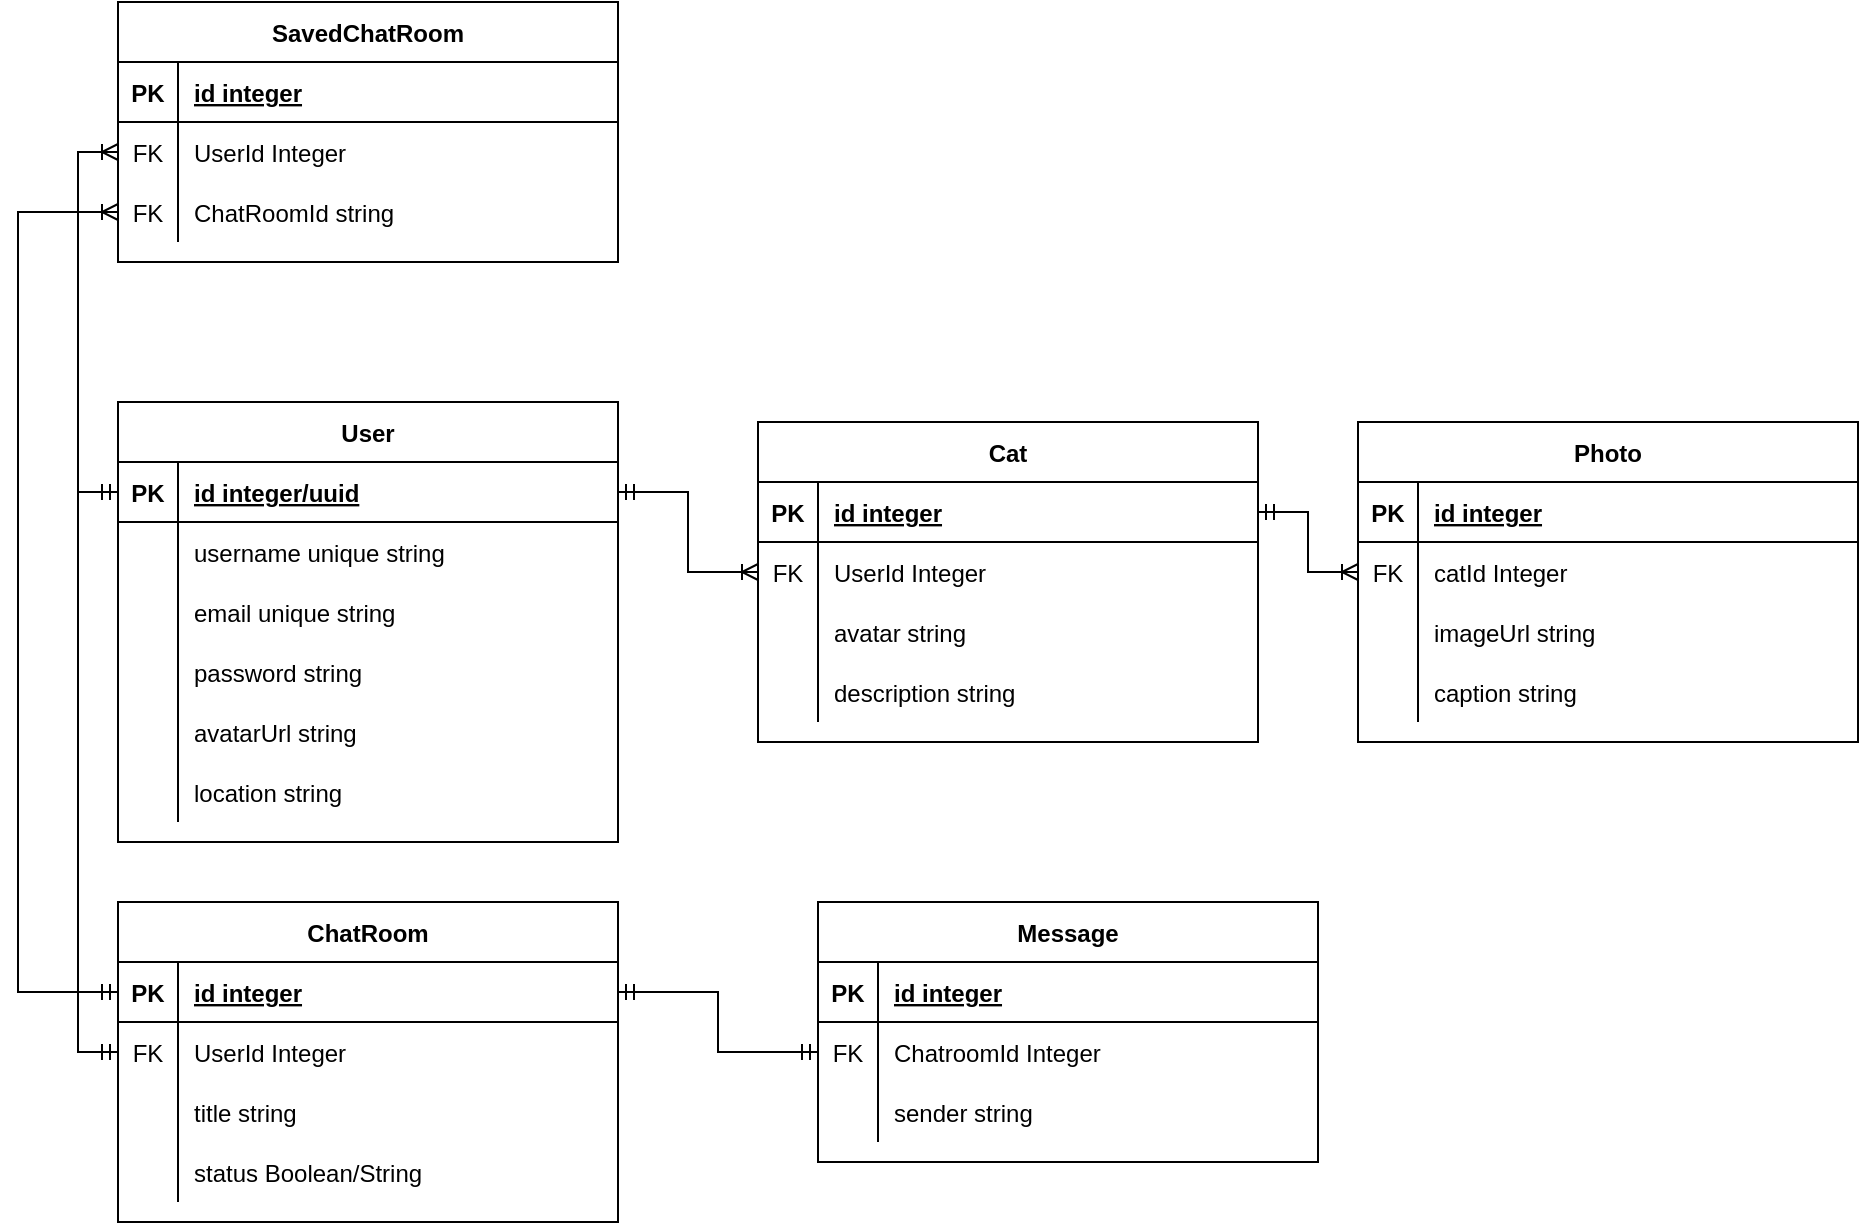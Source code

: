 <mxfile version="14.5.10" type="device"><diagram id="R2lEEEUBdFMjLlhIrx00" name="Page-1"><mxGraphModel dx="901" dy="592" grid="1" gridSize="10" guides="1" tooltips="1" connect="1" arrows="1" fold="1" page="1" pageScale="1" pageWidth="1100" pageHeight="850" math="0" shadow="0" extFonts="Permanent Marker^https://fonts.googleapis.com/css?family=Permanent+Marker"><root><mxCell id="0"/><mxCell id="1" parent="0"/><mxCell id="C-vyLk0tnHw3VtMMgP7b-2" value="Photo" style="shape=table;startSize=30;container=1;collapsible=1;childLayout=tableLayout;fixedRows=1;rowLines=0;fontStyle=1;align=center;resizeLast=1;" parent="1" vertex="1"><mxGeometry x="750" y="310" width="250" height="160" as="geometry"/></mxCell><mxCell id="C-vyLk0tnHw3VtMMgP7b-3" value="" style="shape=partialRectangle;collapsible=0;dropTarget=0;pointerEvents=0;fillColor=none;points=[[0,0.5],[1,0.5]];portConstraint=eastwest;top=0;left=0;right=0;bottom=1;" parent="C-vyLk0tnHw3VtMMgP7b-2" vertex="1"><mxGeometry y="30" width="250" height="30" as="geometry"/></mxCell><mxCell id="C-vyLk0tnHw3VtMMgP7b-4" value="PK" style="shape=partialRectangle;overflow=hidden;connectable=0;fillColor=none;top=0;left=0;bottom=0;right=0;fontStyle=1;" parent="C-vyLk0tnHw3VtMMgP7b-3" vertex="1"><mxGeometry width="30" height="30" as="geometry"/></mxCell><mxCell id="C-vyLk0tnHw3VtMMgP7b-5" value="id integer" style="shape=partialRectangle;overflow=hidden;connectable=0;fillColor=none;top=0;left=0;bottom=0;right=0;align=left;spacingLeft=6;fontStyle=5;" parent="C-vyLk0tnHw3VtMMgP7b-3" vertex="1"><mxGeometry x="30" width="220" height="30" as="geometry"/></mxCell><mxCell id="C-vyLk0tnHw3VtMMgP7b-6" value="" style="shape=partialRectangle;collapsible=0;dropTarget=0;pointerEvents=0;fillColor=none;points=[[0,0.5],[1,0.5]];portConstraint=eastwest;top=0;left=0;right=0;bottom=0;" parent="C-vyLk0tnHw3VtMMgP7b-2" vertex="1"><mxGeometry y="60" width="250" height="30" as="geometry"/></mxCell><mxCell id="C-vyLk0tnHw3VtMMgP7b-7" value="FK" style="shape=partialRectangle;overflow=hidden;connectable=0;fillColor=none;top=0;left=0;bottom=0;right=0;" parent="C-vyLk0tnHw3VtMMgP7b-6" vertex="1"><mxGeometry width="30" height="30" as="geometry"/></mxCell><mxCell id="C-vyLk0tnHw3VtMMgP7b-8" value="catId Integer" style="shape=partialRectangle;overflow=hidden;connectable=0;fillColor=none;top=0;left=0;bottom=0;right=0;align=left;spacingLeft=6;" parent="C-vyLk0tnHw3VtMMgP7b-6" vertex="1"><mxGeometry x="30" width="220" height="30" as="geometry"/></mxCell><mxCell id="C-vyLk0tnHw3VtMMgP7b-9" value="" style="shape=partialRectangle;collapsible=0;dropTarget=0;pointerEvents=0;fillColor=none;points=[[0,0.5],[1,0.5]];portConstraint=eastwest;top=0;left=0;right=0;bottom=0;" parent="C-vyLk0tnHw3VtMMgP7b-2" vertex="1"><mxGeometry y="90" width="250" height="30" as="geometry"/></mxCell><mxCell id="C-vyLk0tnHw3VtMMgP7b-10" value="" style="shape=partialRectangle;overflow=hidden;connectable=0;fillColor=none;top=0;left=0;bottom=0;right=0;" parent="C-vyLk0tnHw3VtMMgP7b-9" vertex="1"><mxGeometry width="30" height="30" as="geometry"/></mxCell><mxCell id="C-vyLk0tnHw3VtMMgP7b-11" value="imageUrl string" style="shape=partialRectangle;overflow=hidden;connectable=0;fillColor=none;top=0;left=0;bottom=0;right=0;align=left;spacingLeft=6;" parent="C-vyLk0tnHw3VtMMgP7b-9" vertex="1"><mxGeometry x="30" width="220" height="30" as="geometry"/></mxCell><mxCell id="FQaDd-cNKHv56HH7mWGg-10" value="" style="shape=partialRectangle;collapsible=0;dropTarget=0;pointerEvents=0;fillColor=none;points=[[0,0.5],[1,0.5]];portConstraint=eastwest;top=0;left=0;right=0;bottom=0;" vertex="1" parent="C-vyLk0tnHw3VtMMgP7b-2"><mxGeometry y="120" width="250" height="30" as="geometry"/></mxCell><mxCell id="FQaDd-cNKHv56HH7mWGg-11" value="" style="shape=partialRectangle;overflow=hidden;connectable=0;fillColor=none;top=0;left=0;bottom=0;right=0;" vertex="1" parent="FQaDd-cNKHv56HH7mWGg-10"><mxGeometry width="30" height="30" as="geometry"/></mxCell><mxCell id="FQaDd-cNKHv56HH7mWGg-12" value="caption string" style="shape=partialRectangle;overflow=hidden;connectable=0;fillColor=none;top=0;left=0;bottom=0;right=0;align=left;spacingLeft=6;" vertex="1" parent="FQaDd-cNKHv56HH7mWGg-10"><mxGeometry x="30" width="220" height="30" as="geometry"/></mxCell><mxCell id="C-vyLk0tnHw3VtMMgP7b-23" value="User" style="shape=table;startSize=30;container=1;collapsible=1;childLayout=tableLayout;fixedRows=1;rowLines=0;fontStyle=1;align=center;resizeLast=1;" parent="1" vertex="1"><mxGeometry x="130" y="300" width="250" height="220" as="geometry"/></mxCell><mxCell id="C-vyLk0tnHw3VtMMgP7b-24" value="" style="shape=partialRectangle;collapsible=0;dropTarget=0;pointerEvents=0;fillColor=none;points=[[0,0.5],[1,0.5]];portConstraint=eastwest;top=0;left=0;right=0;bottom=1;" parent="C-vyLk0tnHw3VtMMgP7b-23" vertex="1"><mxGeometry y="30" width="250" height="30" as="geometry"/></mxCell><mxCell id="C-vyLk0tnHw3VtMMgP7b-25" value="PK" style="shape=partialRectangle;overflow=hidden;connectable=0;fillColor=none;top=0;left=0;bottom=0;right=0;fontStyle=1;" parent="C-vyLk0tnHw3VtMMgP7b-24" vertex="1"><mxGeometry width="30" height="30" as="geometry"/></mxCell><mxCell id="C-vyLk0tnHw3VtMMgP7b-26" value="id integer/uuid" style="shape=partialRectangle;overflow=hidden;connectable=0;fillColor=none;top=0;left=0;bottom=0;right=0;align=left;spacingLeft=6;fontStyle=5;" parent="C-vyLk0tnHw3VtMMgP7b-24" vertex="1"><mxGeometry x="30" width="220" height="30" as="geometry"/></mxCell><mxCell id="C-vyLk0tnHw3VtMMgP7b-27" value="" style="shape=partialRectangle;collapsible=0;dropTarget=0;pointerEvents=0;fillColor=none;points=[[0,0.5],[1,0.5]];portConstraint=eastwest;top=0;left=0;right=0;bottom=0;" parent="C-vyLk0tnHw3VtMMgP7b-23" vertex="1"><mxGeometry y="60" width="250" height="30" as="geometry"/></mxCell><mxCell id="C-vyLk0tnHw3VtMMgP7b-28" value="" style="shape=partialRectangle;overflow=hidden;connectable=0;fillColor=none;top=0;left=0;bottom=0;right=0;" parent="C-vyLk0tnHw3VtMMgP7b-27" vertex="1"><mxGeometry width="30" height="30" as="geometry"/></mxCell><mxCell id="C-vyLk0tnHw3VtMMgP7b-29" value="username unique string" style="shape=partialRectangle;overflow=hidden;connectable=0;fillColor=none;top=0;left=0;bottom=0;right=0;align=left;spacingLeft=6;" parent="C-vyLk0tnHw3VtMMgP7b-27" vertex="1"><mxGeometry x="30" width="220" height="30" as="geometry"/></mxCell><mxCell id="FQaDd-cNKHv56HH7mWGg-1" value="" style="shape=partialRectangle;collapsible=0;dropTarget=0;pointerEvents=0;fillColor=none;points=[[0,0.5],[1,0.5]];portConstraint=eastwest;top=0;left=0;right=0;bottom=0;" vertex="1" parent="C-vyLk0tnHw3VtMMgP7b-23"><mxGeometry y="90" width="250" height="30" as="geometry"/></mxCell><mxCell id="FQaDd-cNKHv56HH7mWGg-2" value="" style="shape=partialRectangle;overflow=hidden;connectable=0;fillColor=none;top=0;left=0;bottom=0;right=0;" vertex="1" parent="FQaDd-cNKHv56HH7mWGg-1"><mxGeometry width="30" height="30" as="geometry"/></mxCell><mxCell id="FQaDd-cNKHv56HH7mWGg-3" value="email unique string" style="shape=partialRectangle;overflow=hidden;connectable=0;fillColor=none;top=0;left=0;bottom=0;right=0;align=left;spacingLeft=6;" vertex="1" parent="FQaDd-cNKHv56HH7mWGg-1"><mxGeometry x="30" width="220" height="30" as="geometry"/></mxCell><mxCell id="FQaDd-cNKHv56HH7mWGg-4" value="" style="shape=partialRectangle;collapsible=0;dropTarget=0;pointerEvents=0;fillColor=none;points=[[0,0.5],[1,0.5]];portConstraint=eastwest;top=0;left=0;right=0;bottom=0;" vertex="1" parent="C-vyLk0tnHw3VtMMgP7b-23"><mxGeometry y="120" width="250" height="30" as="geometry"/></mxCell><mxCell id="FQaDd-cNKHv56HH7mWGg-5" value="" style="shape=partialRectangle;overflow=hidden;connectable=0;fillColor=none;top=0;left=0;bottom=0;right=0;" vertex="1" parent="FQaDd-cNKHv56HH7mWGg-4"><mxGeometry width="30" height="30" as="geometry"/></mxCell><mxCell id="FQaDd-cNKHv56HH7mWGg-6" value="password string" style="shape=partialRectangle;overflow=hidden;connectable=0;fillColor=none;top=0;left=0;bottom=0;right=0;align=left;spacingLeft=6;" vertex="1" parent="FQaDd-cNKHv56HH7mWGg-4"><mxGeometry x="30" width="220" height="30" as="geometry"/></mxCell><mxCell id="FQaDd-cNKHv56HH7mWGg-7" value="" style="shape=partialRectangle;collapsible=0;dropTarget=0;pointerEvents=0;fillColor=none;points=[[0,0.5],[1,0.5]];portConstraint=eastwest;top=0;left=0;right=0;bottom=0;" vertex="1" parent="C-vyLk0tnHw3VtMMgP7b-23"><mxGeometry y="150" width="250" height="30" as="geometry"/></mxCell><mxCell id="FQaDd-cNKHv56HH7mWGg-8" value="" style="shape=partialRectangle;overflow=hidden;connectable=0;fillColor=none;top=0;left=0;bottom=0;right=0;" vertex="1" parent="FQaDd-cNKHv56HH7mWGg-7"><mxGeometry width="30" height="30" as="geometry"/></mxCell><mxCell id="FQaDd-cNKHv56HH7mWGg-9" value="avatarUrl string" style="shape=partialRectangle;overflow=hidden;connectable=0;fillColor=none;top=0;left=0;bottom=0;right=0;align=left;spacingLeft=6;" vertex="1" parent="FQaDd-cNKHv56HH7mWGg-7"><mxGeometry x="30" width="220" height="30" as="geometry"/></mxCell><mxCell id="FQaDd-cNKHv56HH7mWGg-69" value="" style="shape=partialRectangle;collapsible=0;dropTarget=0;pointerEvents=0;fillColor=none;points=[[0,0.5],[1,0.5]];portConstraint=eastwest;top=0;left=0;right=0;bottom=0;" vertex="1" parent="C-vyLk0tnHw3VtMMgP7b-23"><mxGeometry y="180" width="250" height="30" as="geometry"/></mxCell><mxCell id="FQaDd-cNKHv56HH7mWGg-70" value="" style="shape=partialRectangle;overflow=hidden;connectable=0;fillColor=none;top=0;left=0;bottom=0;right=0;" vertex="1" parent="FQaDd-cNKHv56HH7mWGg-69"><mxGeometry width="30" height="30" as="geometry"/></mxCell><mxCell id="FQaDd-cNKHv56HH7mWGg-71" value="location string" style="shape=partialRectangle;overflow=hidden;connectable=0;fillColor=none;top=0;left=0;bottom=0;right=0;align=left;spacingLeft=6;" vertex="1" parent="FQaDd-cNKHv56HH7mWGg-69"><mxGeometry x="30" width="220" height="30" as="geometry"/></mxCell><mxCell id="FQaDd-cNKHv56HH7mWGg-13" value="ChatRoom" style="shape=table;startSize=30;container=1;collapsible=1;childLayout=tableLayout;fixedRows=1;rowLines=0;fontStyle=1;align=center;resizeLast=1;" vertex="1" parent="1"><mxGeometry x="130" y="550" width="250" height="160" as="geometry"/></mxCell><mxCell id="FQaDd-cNKHv56HH7mWGg-14" value="" style="shape=partialRectangle;collapsible=0;dropTarget=0;pointerEvents=0;fillColor=none;points=[[0,0.5],[1,0.5]];portConstraint=eastwest;top=0;left=0;right=0;bottom=1;" vertex="1" parent="FQaDd-cNKHv56HH7mWGg-13"><mxGeometry y="30" width="250" height="30" as="geometry"/></mxCell><mxCell id="FQaDd-cNKHv56HH7mWGg-15" value="PK" style="shape=partialRectangle;overflow=hidden;connectable=0;fillColor=none;top=0;left=0;bottom=0;right=0;fontStyle=1;" vertex="1" parent="FQaDd-cNKHv56HH7mWGg-14"><mxGeometry width="30" height="30" as="geometry"/></mxCell><mxCell id="FQaDd-cNKHv56HH7mWGg-16" value="id integer" style="shape=partialRectangle;overflow=hidden;connectable=0;fillColor=none;top=0;left=0;bottom=0;right=0;align=left;spacingLeft=6;fontStyle=5;" vertex="1" parent="FQaDd-cNKHv56HH7mWGg-14"><mxGeometry x="30" width="220" height="30" as="geometry"/></mxCell><mxCell id="FQaDd-cNKHv56HH7mWGg-17" value="" style="shape=partialRectangle;collapsible=0;dropTarget=0;pointerEvents=0;fillColor=none;points=[[0,0.5],[1,0.5]];portConstraint=eastwest;top=0;left=0;right=0;bottom=0;" vertex="1" parent="FQaDd-cNKHv56HH7mWGg-13"><mxGeometry y="60" width="250" height="30" as="geometry"/></mxCell><mxCell id="FQaDd-cNKHv56HH7mWGg-18" value="FK" style="shape=partialRectangle;overflow=hidden;connectable=0;fillColor=none;top=0;left=0;bottom=0;right=0;" vertex="1" parent="FQaDd-cNKHv56HH7mWGg-17"><mxGeometry width="30" height="30" as="geometry"/></mxCell><mxCell id="FQaDd-cNKHv56HH7mWGg-19" value="UserId Integer" style="shape=partialRectangle;overflow=hidden;connectable=0;fillColor=none;top=0;left=0;bottom=0;right=0;align=left;spacingLeft=6;" vertex="1" parent="FQaDd-cNKHv56HH7mWGg-17"><mxGeometry x="30" width="220" height="30" as="geometry"/></mxCell><mxCell id="FQaDd-cNKHv56HH7mWGg-20" value="" style="shape=partialRectangle;collapsible=0;dropTarget=0;pointerEvents=0;fillColor=none;points=[[0,0.5],[1,0.5]];portConstraint=eastwest;top=0;left=0;right=0;bottom=0;" vertex="1" parent="FQaDd-cNKHv56HH7mWGg-13"><mxGeometry y="90" width="250" height="30" as="geometry"/></mxCell><mxCell id="FQaDd-cNKHv56HH7mWGg-21" value="" style="shape=partialRectangle;overflow=hidden;connectable=0;fillColor=none;top=0;left=0;bottom=0;right=0;" vertex="1" parent="FQaDd-cNKHv56HH7mWGg-20"><mxGeometry width="30" height="30" as="geometry"/></mxCell><mxCell id="FQaDd-cNKHv56HH7mWGg-22" value="title string" style="shape=partialRectangle;overflow=hidden;connectable=0;fillColor=none;top=0;left=0;bottom=0;right=0;align=left;spacingLeft=6;" vertex="1" parent="FQaDd-cNKHv56HH7mWGg-20"><mxGeometry x="30" width="220" height="30" as="geometry"/></mxCell><mxCell id="FQaDd-cNKHv56HH7mWGg-23" value="" style="shape=partialRectangle;collapsible=0;dropTarget=0;pointerEvents=0;fillColor=none;points=[[0,0.5],[1,0.5]];portConstraint=eastwest;top=0;left=0;right=0;bottom=0;" vertex="1" parent="FQaDd-cNKHv56HH7mWGg-13"><mxGeometry y="120" width="250" height="30" as="geometry"/></mxCell><mxCell id="FQaDd-cNKHv56HH7mWGg-24" value="" style="shape=partialRectangle;overflow=hidden;connectable=0;fillColor=none;top=0;left=0;bottom=0;right=0;" vertex="1" parent="FQaDd-cNKHv56HH7mWGg-23"><mxGeometry width="30" height="30" as="geometry"/></mxCell><mxCell id="FQaDd-cNKHv56HH7mWGg-25" value="status Boolean/String" style="shape=partialRectangle;overflow=hidden;connectable=0;fillColor=none;top=0;left=0;bottom=0;right=0;align=left;spacingLeft=6;" vertex="1" parent="FQaDd-cNKHv56HH7mWGg-23"><mxGeometry x="30" width="220" height="30" as="geometry"/></mxCell><mxCell id="FQaDd-cNKHv56HH7mWGg-26" style="edgeStyle=orthogonalEdgeStyle;rounded=0;orthogonalLoop=1;jettySize=auto;html=1;exitX=0;exitY=0.5;exitDx=0;exitDy=0;entryX=0;entryY=0.5;entryDx=0;entryDy=0;endArrow=ERmandOne;endFill=0;startArrow=ERmandOne;startFill=0;" edge="1" parent="1" source="C-vyLk0tnHw3VtMMgP7b-24" target="FQaDd-cNKHv56HH7mWGg-17"><mxGeometry relative="1" as="geometry"/></mxCell><mxCell id="FQaDd-cNKHv56HH7mWGg-27" value="Message" style="shape=table;startSize=30;container=1;collapsible=1;childLayout=tableLayout;fixedRows=1;rowLines=0;fontStyle=1;align=center;resizeLast=1;" vertex="1" parent="1"><mxGeometry x="480" y="550" width="250" height="130" as="geometry"/></mxCell><mxCell id="FQaDd-cNKHv56HH7mWGg-28" value="" style="shape=partialRectangle;collapsible=0;dropTarget=0;pointerEvents=0;fillColor=none;points=[[0,0.5],[1,0.5]];portConstraint=eastwest;top=0;left=0;right=0;bottom=1;" vertex="1" parent="FQaDd-cNKHv56HH7mWGg-27"><mxGeometry y="30" width="250" height="30" as="geometry"/></mxCell><mxCell id="FQaDd-cNKHv56HH7mWGg-29" value="PK" style="shape=partialRectangle;overflow=hidden;connectable=0;fillColor=none;top=0;left=0;bottom=0;right=0;fontStyle=1;" vertex="1" parent="FQaDd-cNKHv56HH7mWGg-28"><mxGeometry width="30" height="30" as="geometry"/></mxCell><mxCell id="FQaDd-cNKHv56HH7mWGg-30" value="id integer" style="shape=partialRectangle;overflow=hidden;connectable=0;fillColor=none;top=0;left=0;bottom=0;right=0;align=left;spacingLeft=6;fontStyle=5;" vertex="1" parent="FQaDd-cNKHv56HH7mWGg-28"><mxGeometry x="30" width="220" height="30" as="geometry"/></mxCell><mxCell id="FQaDd-cNKHv56HH7mWGg-31" value="" style="shape=partialRectangle;collapsible=0;dropTarget=0;pointerEvents=0;fillColor=none;points=[[0,0.5],[1,0.5]];portConstraint=eastwest;top=0;left=0;right=0;bottom=0;" vertex="1" parent="FQaDd-cNKHv56HH7mWGg-27"><mxGeometry y="60" width="250" height="30" as="geometry"/></mxCell><mxCell id="FQaDd-cNKHv56HH7mWGg-32" value="FK" style="shape=partialRectangle;overflow=hidden;connectable=0;fillColor=none;top=0;left=0;bottom=0;right=0;" vertex="1" parent="FQaDd-cNKHv56HH7mWGg-31"><mxGeometry width="30" height="30" as="geometry"/></mxCell><mxCell id="FQaDd-cNKHv56HH7mWGg-33" value="ChatroomId Integer" style="shape=partialRectangle;overflow=hidden;connectable=0;fillColor=none;top=0;left=0;bottom=0;right=0;align=left;spacingLeft=6;" vertex="1" parent="FQaDd-cNKHv56HH7mWGg-31"><mxGeometry x="30" width="220" height="30" as="geometry"/></mxCell><mxCell id="FQaDd-cNKHv56HH7mWGg-34" value="" style="shape=partialRectangle;collapsible=0;dropTarget=0;pointerEvents=0;fillColor=none;points=[[0,0.5],[1,0.5]];portConstraint=eastwest;top=0;left=0;right=0;bottom=0;" vertex="1" parent="FQaDd-cNKHv56HH7mWGg-27"><mxGeometry y="90" width="250" height="30" as="geometry"/></mxCell><mxCell id="FQaDd-cNKHv56HH7mWGg-35" value="" style="shape=partialRectangle;overflow=hidden;connectable=0;fillColor=none;top=0;left=0;bottom=0;right=0;" vertex="1" parent="FQaDd-cNKHv56HH7mWGg-34"><mxGeometry width="30" height="30" as="geometry"/></mxCell><mxCell id="FQaDd-cNKHv56HH7mWGg-36" value="sender string" style="shape=partialRectangle;overflow=hidden;connectable=0;fillColor=none;top=0;left=0;bottom=0;right=0;align=left;spacingLeft=6;" vertex="1" parent="FQaDd-cNKHv56HH7mWGg-34"><mxGeometry x="30" width="220" height="30" as="geometry"/></mxCell><mxCell id="FQaDd-cNKHv56HH7mWGg-40" style="edgeStyle=orthogonalEdgeStyle;rounded=0;orthogonalLoop=1;jettySize=auto;html=1;exitX=1;exitY=0.5;exitDx=0;exitDy=0;entryX=0;entryY=0.5;entryDx=0;entryDy=0;startArrow=ERmandOne;startFill=0;endArrow=ERmandOne;endFill=0;" edge="1" parent="1" source="FQaDd-cNKHv56HH7mWGg-14" target="FQaDd-cNKHv56HH7mWGg-31"><mxGeometry relative="1" as="geometry"/></mxCell><mxCell id="FQaDd-cNKHv56HH7mWGg-54" value="Cat" style="shape=table;startSize=30;container=1;collapsible=1;childLayout=tableLayout;fixedRows=1;rowLines=0;fontStyle=1;align=center;resizeLast=1;" vertex="1" parent="1"><mxGeometry x="450" y="310" width="250" height="160" as="geometry"/></mxCell><mxCell id="FQaDd-cNKHv56HH7mWGg-55" value="" style="shape=partialRectangle;collapsible=0;dropTarget=0;pointerEvents=0;fillColor=none;points=[[0,0.5],[1,0.5]];portConstraint=eastwest;top=0;left=0;right=0;bottom=1;" vertex="1" parent="FQaDd-cNKHv56HH7mWGg-54"><mxGeometry y="30" width="250" height="30" as="geometry"/></mxCell><mxCell id="FQaDd-cNKHv56HH7mWGg-56" value="PK" style="shape=partialRectangle;overflow=hidden;connectable=0;fillColor=none;top=0;left=0;bottom=0;right=0;fontStyle=1;" vertex="1" parent="FQaDd-cNKHv56HH7mWGg-55"><mxGeometry width="30" height="30" as="geometry"/></mxCell><mxCell id="FQaDd-cNKHv56HH7mWGg-57" value="id integer" style="shape=partialRectangle;overflow=hidden;connectable=0;fillColor=none;top=0;left=0;bottom=0;right=0;align=left;spacingLeft=6;fontStyle=5;" vertex="1" parent="FQaDd-cNKHv56HH7mWGg-55"><mxGeometry x="30" width="220" height="30" as="geometry"/></mxCell><mxCell id="FQaDd-cNKHv56HH7mWGg-58" value="" style="shape=partialRectangle;collapsible=0;dropTarget=0;pointerEvents=0;fillColor=none;points=[[0,0.5],[1,0.5]];portConstraint=eastwest;top=0;left=0;right=0;bottom=0;" vertex="1" parent="FQaDd-cNKHv56HH7mWGg-54"><mxGeometry y="60" width="250" height="30" as="geometry"/></mxCell><mxCell id="FQaDd-cNKHv56HH7mWGg-59" value="FK" style="shape=partialRectangle;overflow=hidden;connectable=0;fillColor=none;top=0;left=0;bottom=0;right=0;" vertex="1" parent="FQaDd-cNKHv56HH7mWGg-58"><mxGeometry width="30" height="30" as="geometry"/></mxCell><mxCell id="FQaDd-cNKHv56HH7mWGg-60" value="UserId Integer" style="shape=partialRectangle;overflow=hidden;connectable=0;fillColor=none;top=0;left=0;bottom=0;right=0;align=left;spacingLeft=6;" vertex="1" parent="FQaDd-cNKHv56HH7mWGg-58"><mxGeometry x="30" width="220" height="30" as="geometry"/></mxCell><mxCell id="FQaDd-cNKHv56HH7mWGg-61" value="" style="shape=partialRectangle;collapsible=0;dropTarget=0;pointerEvents=0;fillColor=none;points=[[0,0.5],[1,0.5]];portConstraint=eastwest;top=0;left=0;right=0;bottom=0;" vertex="1" parent="FQaDd-cNKHv56HH7mWGg-54"><mxGeometry y="90" width="250" height="30" as="geometry"/></mxCell><mxCell id="FQaDd-cNKHv56HH7mWGg-62" value="" style="shape=partialRectangle;overflow=hidden;connectable=0;fillColor=none;top=0;left=0;bottom=0;right=0;" vertex="1" parent="FQaDd-cNKHv56HH7mWGg-61"><mxGeometry width="30" height="30" as="geometry"/></mxCell><mxCell id="FQaDd-cNKHv56HH7mWGg-63" value="avatar string" style="shape=partialRectangle;overflow=hidden;connectable=0;fillColor=none;top=0;left=0;bottom=0;right=0;align=left;spacingLeft=6;" vertex="1" parent="FQaDd-cNKHv56HH7mWGg-61"><mxGeometry x="30" width="220" height="30" as="geometry"/></mxCell><mxCell id="FQaDd-cNKHv56HH7mWGg-64" value="" style="shape=partialRectangle;collapsible=0;dropTarget=0;pointerEvents=0;fillColor=none;points=[[0,0.5],[1,0.5]];portConstraint=eastwest;top=0;left=0;right=0;bottom=0;" vertex="1" parent="FQaDd-cNKHv56HH7mWGg-54"><mxGeometry y="120" width="250" height="30" as="geometry"/></mxCell><mxCell id="FQaDd-cNKHv56HH7mWGg-65" value="" style="shape=partialRectangle;overflow=hidden;connectable=0;fillColor=none;top=0;left=0;bottom=0;right=0;" vertex="1" parent="FQaDd-cNKHv56HH7mWGg-64"><mxGeometry width="30" height="30" as="geometry"/></mxCell><mxCell id="FQaDd-cNKHv56HH7mWGg-66" value="description string" style="shape=partialRectangle;overflow=hidden;connectable=0;fillColor=none;top=0;left=0;bottom=0;right=0;align=left;spacingLeft=6;" vertex="1" parent="FQaDd-cNKHv56HH7mWGg-64"><mxGeometry x="30" width="220" height="30" as="geometry"/></mxCell><mxCell id="FQaDd-cNKHv56HH7mWGg-67" style="edgeStyle=orthogonalEdgeStyle;rounded=0;orthogonalLoop=1;jettySize=auto;html=1;exitX=1;exitY=0.5;exitDx=0;exitDy=0;entryX=0;entryY=0.5;entryDx=0;entryDy=0;startArrow=ERmandOne;startFill=0;endArrow=ERoneToMany;endFill=0;" edge="1" parent="1" source="C-vyLk0tnHw3VtMMgP7b-24" target="FQaDd-cNKHv56HH7mWGg-58"><mxGeometry relative="1" as="geometry"/></mxCell><mxCell id="FQaDd-cNKHv56HH7mWGg-68" style="edgeStyle=orthogonalEdgeStyle;rounded=0;orthogonalLoop=1;jettySize=auto;html=1;exitX=1;exitY=0.5;exitDx=0;exitDy=0;startArrow=ERmandOne;startFill=0;endArrow=ERoneToMany;endFill=0;" edge="1" parent="1" source="FQaDd-cNKHv56HH7mWGg-55" target="C-vyLk0tnHw3VtMMgP7b-6"><mxGeometry relative="1" as="geometry"/></mxCell><mxCell id="FQaDd-cNKHv56HH7mWGg-72" value="SavedChatRoom" style="shape=table;startSize=30;container=1;collapsible=1;childLayout=tableLayout;fixedRows=1;rowLines=0;fontStyle=1;align=center;resizeLast=1;" vertex="1" parent="1"><mxGeometry x="130" y="100" width="250" height="130" as="geometry"/></mxCell><mxCell id="FQaDd-cNKHv56HH7mWGg-73" value="" style="shape=partialRectangle;collapsible=0;dropTarget=0;pointerEvents=0;fillColor=none;points=[[0,0.5],[1,0.5]];portConstraint=eastwest;top=0;left=0;right=0;bottom=1;" vertex="1" parent="FQaDd-cNKHv56HH7mWGg-72"><mxGeometry y="30" width="250" height="30" as="geometry"/></mxCell><mxCell id="FQaDd-cNKHv56HH7mWGg-74" value="PK" style="shape=partialRectangle;overflow=hidden;connectable=0;fillColor=none;top=0;left=0;bottom=0;right=0;fontStyle=1;" vertex="1" parent="FQaDd-cNKHv56HH7mWGg-73"><mxGeometry width="30" height="30" as="geometry"/></mxCell><mxCell id="FQaDd-cNKHv56HH7mWGg-75" value="id integer" style="shape=partialRectangle;overflow=hidden;connectable=0;fillColor=none;top=0;left=0;bottom=0;right=0;align=left;spacingLeft=6;fontStyle=5;" vertex="1" parent="FQaDd-cNKHv56HH7mWGg-73"><mxGeometry x="30" width="220" height="30" as="geometry"/></mxCell><mxCell id="FQaDd-cNKHv56HH7mWGg-76" value="" style="shape=partialRectangle;collapsible=0;dropTarget=0;pointerEvents=0;fillColor=none;points=[[0,0.5],[1,0.5]];portConstraint=eastwest;top=0;left=0;right=0;bottom=0;" vertex="1" parent="FQaDd-cNKHv56HH7mWGg-72"><mxGeometry y="60" width="250" height="30" as="geometry"/></mxCell><mxCell id="FQaDd-cNKHv56HH7mWGg-77" value="FK" style="shape=partialRectangle;overflow=hidden;connectable=0;fillColor=none;top=0;left=0;bottom=0;right=0;" vertex="1" parent="FQaDd-cNKHv56HH7mWGg-76"><mxGeometry width="30" height="30" as="geometry"/></mxCell><mxCell id="FQaDd-cNKHv56HH7mWGg-78" value="UserId Integer" style="shape=partialRectangle;overflow=hidden;connectable=0;fillColor=none;top=0;left=0;bottom=0;right=0;align=left;spacingLeft=6;" vertex="1" parent="FQaDd-cNKHv56HH7mWGg-76"><mxGeometry x="30" width="220" height="30" as="geometry"/></mxCell><mxCell id="FQaDd-cNKHv56HH7mWGg-82" value="" style="shape=partialRectangle;collapsible=0;dropTarget=0;pointerEvents=0;fillColor=none;points=[[0,0.5],[1,0.5]];portConstraint=eastwest;top=0;left=0;right=0;bottom=0;" vertex="1" parent="FQaDd-cNKHv56HH7mWGg-72"><mxGeometry y="90" width="250" height="30" as="geometry"/></mxCell><mxCell id="FQaDd-cNKHv56HH7mWGg-83" value="FK" style="shape=partialRectangle;overflow=hidden;connectable=0;fillColor=none;top=0;left=0;bottom=0;right=0;" vertex="1" parent="FQaDd-cNKHv56HH7mWGg-82"><mxGeometry width="30" height="30" as="geometry"/></mxCell><mxCell id="FQaDd-cNKHv56HH7mWGg-84" value="ChatRoomId string" style="shape=partialRectangle;overflow=hidden;connectable=0;fillColor=none;top=0;left=0;bottom=0;right=0;align=left;spacingLeft=6;" vertex="1" parent="FQaDd-cNKHv56HH7mWGg-82"><mxGeometry x="30" width="220" height="30" as="geometry"/></mxCell><mxCell id="FQaDd-cNKHv56HH7mWGg-85" style="edgeStyle=orthogonalEdgeStyle;rounded=0;orthogonalLoop=1;jettySize=auto;html=1;entryX=0;entryY=0.5;entryDx=0;entryDy=0;startArrow=ERmandOne;startFill=0;endArrow=ERoneToMany;endFill=0;exitX=0;exitY=0.5;exitDx=0;exitDy=0;" edge="1" parent="1" source="C-vyLk0tnHw3VtMMgP7b-24" target="FQaDd-cNKHv56HH7mWGg-76"><mxGeometry relative="1" as="geometry"/></mxCell><mxCell id="FQaDd-cNKHv56HH7mWGg-87" style="edgeStyle=orthogonalEdgeStyle;rounded=0;orthogonalLoop=1;jettySize=auto;html=1;exitX=0;exitY=0.5;exitDx=0;exitDy=0;entryX=0;entryY=0.5;entryDx=0;entryDy=0;startArrow=ERmandOne;startFill=0;endArrow=ERoneToMany;endFill=0;" edge="1" parent="1" source="FQaDd-cNKHv56HH7mWGg-14" target="FQaDd-cNKHv56HH7mWGg-82"><mxGeometry relative="1" as="geometry"><Array as="points"><mxPoint x="80" y="595"/><mxPoint x="80" y="205"/></Array></mxGeometry></mxCell></root></mxGraphModel></diagram></mxfile>